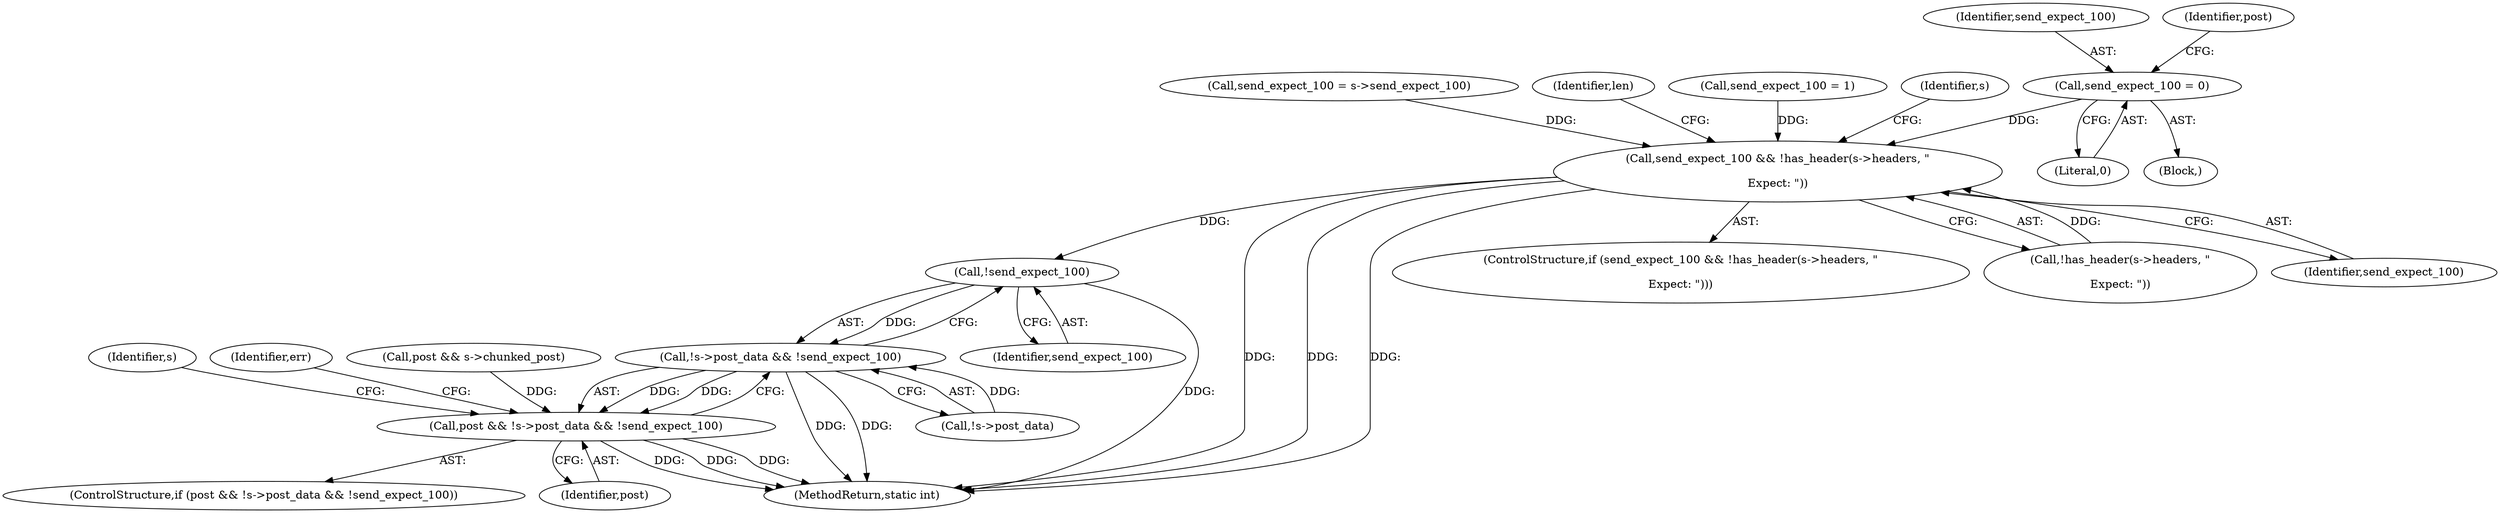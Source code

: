 digraph "0_FFmpeg_2a05c8f813de6f2278827734bf8102291e7484aa_0@API" {
"1000149" [label="(Call,send_expect_100 = 0)"];
"1000359" [label="(Call,send_expect_100 && !has_header(s->headers, \"\r\nExpect: \"))"];
"1000694" [label="(Call,!send_expect_100)"];
"1000689" [label="(Call,!s->post_data && !send_expect_100)"];
"1000687" [label="(Call,post && !s->post_data && !send_expect_100)"];
"1000699" [label="(Identifier,s)"];
"1000695" [label="(Identifier,send_expect_100)"];
"1000689" [label="(Call,!s->post_data && !send_expect_100)"];
"1000686" [label="(ControlStructure,if (post && !s->post_data && !send_expect_100))"];
"1000694" [label="(Call,!send_expect_100)"];
"1000744" [label="(MethodReturn,static int)"];
"1000151" [label="(Literal,0)"];
"1000216" [label="(Call,send_expect_100 = s->send_expect_100)"];
"1000116" [label="(Block,)"];
"1000688" [label="(Identifier,post)"];
"1000368" [label="(Identifier,len)"];
"1000240" [label="(Call,send_expect_100 = 1)"];
"1000358" [label="(ControlStructure,if (send_expect_100 && !has_header(s->headers, \"\r\nExpect: \")))"];
"1000707" [label="(Identifier,err)"];
"1000361" [label="(Call,!has_header(s->headers, \"\r\nExpect: \"))"];
"1000687" [label="(Call,post && !s->post_data && !send_expect_100)"];
"1000690" [label="(Call,!s->post_data)"];
"1000359" [label="(Call,send_expect_100 && !has_header(s->headers, \"\r\nExpect: \"))"];
"1000382" [label="(Identifier,s)"];
"1000150" [label="(Identifier,send_expect_100)"];
"1000153" [label="(Identifier,post)"];
"1000573" [label="(Call,post && s->chunked_post)"];
"1000149" [label="(Call,send_expect_100 = 0)"];
"1000360" [label="(Identifier,send_expect_100)"];
"1000149" -> "1000116"  [label="AST: "];
"1000149" -> "1000151"  [label="CFG: "];
"1000150" -> "1000149"  [label="AST: "];
"1000151" -> "1000149"  [label="AST: "];
"1000153" -> "1000149"  [label="CFG: "];
"1000149" -> "1000359"  [label="DDG: "];
"1000359" -> "1000358"  [label="AST: "];
"1000359" -> "1000360"  [label="CFG: "];
"1000359" -> "1000361"  [label="CFG: "];
"1000360" -> "1000359"  [label="AST: "];
"1000361" -> "1000359"  [label="AST: "];
"1000368" -> "1000359"  [label="CFG: "];
"1000382" -> "1000359"  [label="CFG: "];
"1000359" -> "1000744"  [label="DDG: "];
"1000359" -> "1000744"  [label="DDG: "];
"1000359" -> "1000744"  [label="DDG: "];
"1000216" -> "1000359"  [label="DDG: "];
"1000240" -> "1000359"  [label="DDG: "];
"1000361" -> "1000359"  [label="DDG: "];
"1000359" -> "1000694"  [label="DDG: "];
"1000694" -> "1000689"  [label="AST: "];
"1000694" -> "1000695"  [label="CFG: "];
"1000695" -> "1000694"  [label="AST: "];
"1000689" -> "1000694"  [label="CFG: "];
"1000694" -> "1000744"  [label="DDG: "];
"1000694" -> "1000689"  [label="DDG: "];
"1000689" -> "1000687"  [label="AST: "];
"1000689" -> "1000690"  [label="CFG: "];
"1000690" -> "1000689"  [label="AST: "];
"1000687" -> "1000689"  [label="CFG: "];
"1000689" -> "1000744"  [label="DDG: "];
"1000689" -> "1000744"  [label="DDG: "];
"1000689" -> "1000687"  [label="DDG: "];
"1000689" -> "1000687"  [label="DDG: "];
"1000690" -> "1000689"  [label="DDG: "];
"1000687" -> "1000686"  [label="AST: "];
"1000687" -> "1000688"  [label="CFG: "];
"1000688" -> "1000687"  [label="AST: "];
"1000699" -> "1000687"  [label="CFG: "];
"1000707" -> "1000687"  [label="CFG: "];
"1000687" -> "1000744"  [label="DDG: "];
"1000687" -> "1000744"  [label="DDG: "];
"1000687" -> "1000744"  [label="DDG: "];
"1000573" -> "1000687"  [label="DDG: "];
}
